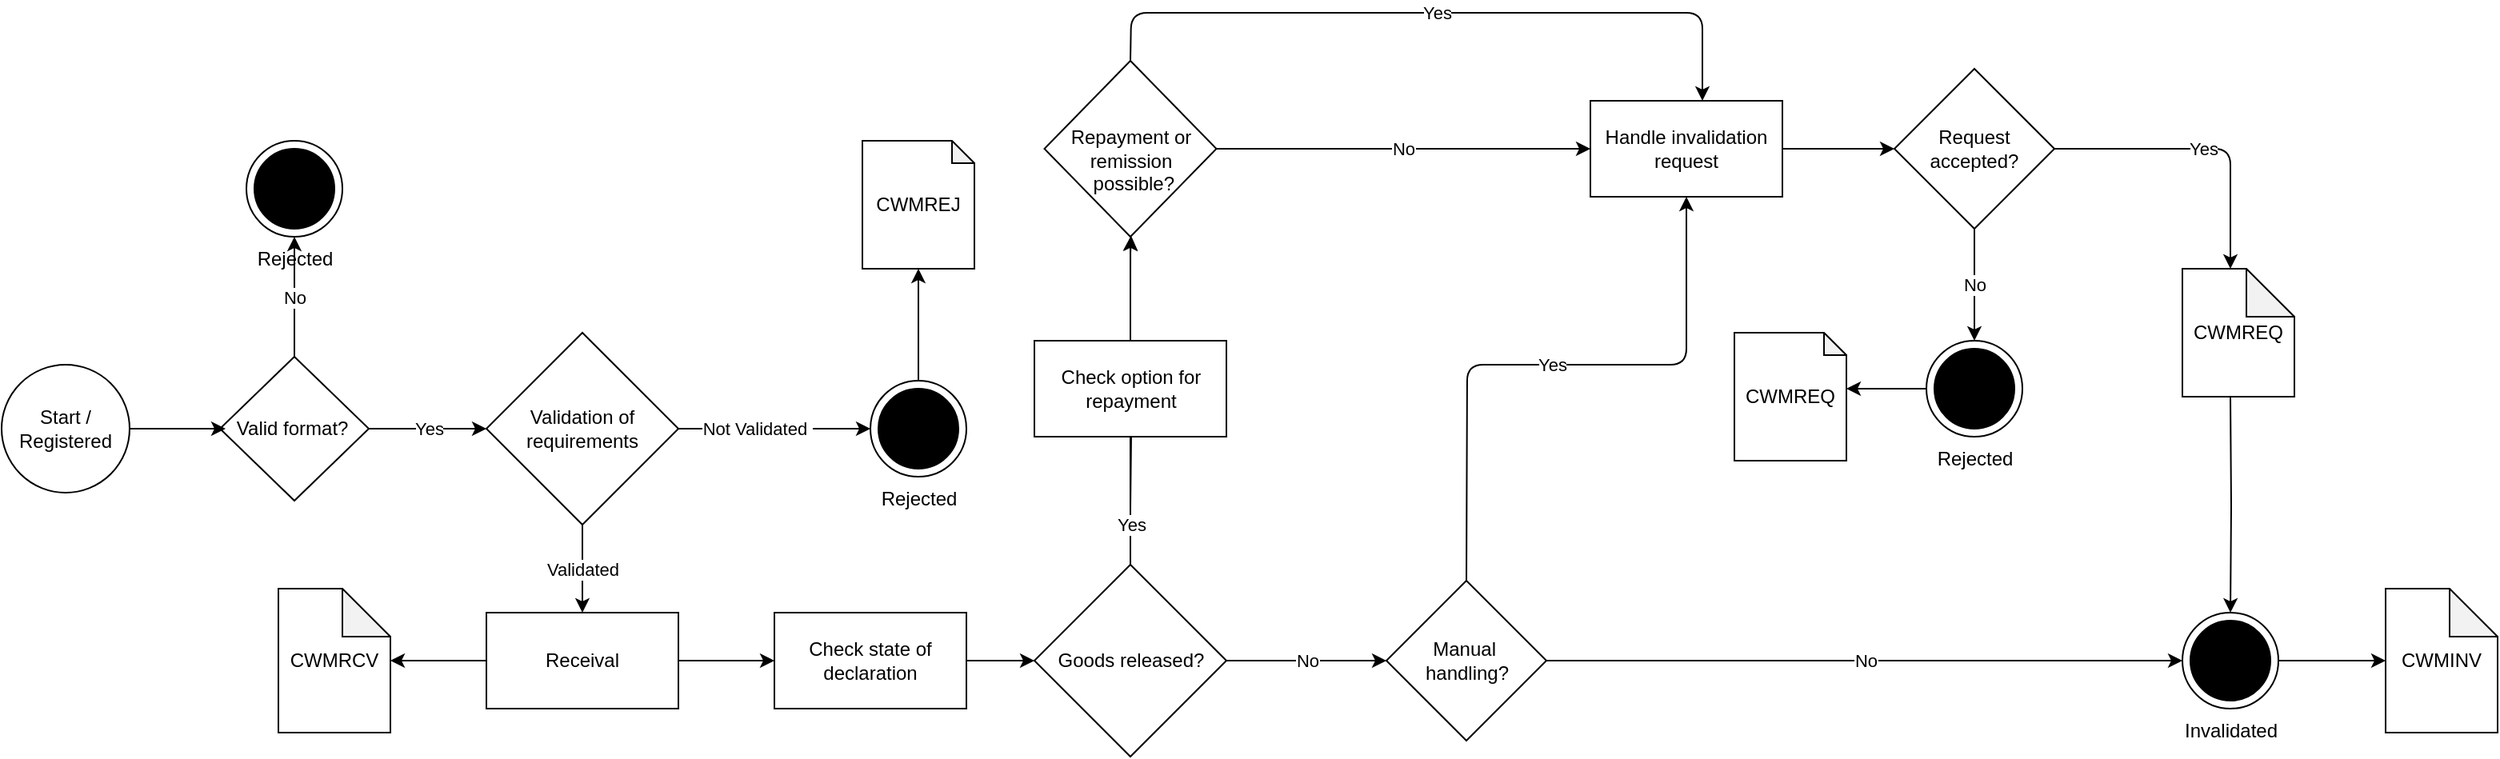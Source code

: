 <mxfile version="14.6.11" type="device"><diagram id="sIYZSbofkNBmgqdrbXYK" name="Page-1"><mxGraphModel dx="2004" dy="558" grid="1" gridSize="10" guides="1" tooltips="1" connect="1" arrows="1" fold="1" page="1" pageScale="1" pageWidth="827" pageHeight="1169" math="0" shadow="0"><root><mxCell id="0"/><mxCell id="1" parent="0"/><mxCell id="Me-6yKMtuUNKy0CYxCIt-22" value="" style="edgeStyle=orthogonalEdgeStyle;rounded=0;orthogonalLoop=1;jettySize=auto;html=1;startArrow=none;" parent="1" source="sN11arq2FITH1w1Xl5Jg-2" target="Me-6yKMtuUNKy0CYxCIt-21" edge="1"><mxGeometry x="-0.818" relative="1" as="geometry"><mxPoint as="offset"/></mxGeometry></mxCell><mxCell id="Me-6yKMtuUNKy0CYxCIt-2" value="Rejected&lt;br&gt;" style="shape=mxgraph.sysml.actFinal;html=1;verticalLabelPosition=bottom;labelBackgroundColor=#ffffff;verticalAlign=top;" parent="1" vertex="1"><mxGeometry x="-247" y="450" width="60" height="60" as="geometry"/></mxCell><mxCell id="Me-6yKMtuUNKy0CYxCIt-11" value="Validated" style="edgeStyle=orthogonalEdgeStyle;rounded=0;orthogonalLoop=1;jettySize=auto;html=1;exitX=0.5;exitY=1;exitDx=0;exitDy=0;entryX=0.5;entryY=0;entryDx=0;entryDy=0;" parent="1" source="Me-6yKMtuUNKy0CYxCIt-64" target="Me-6yKMtuUNKy0CYxCIt-63" edge="1"><mxGeometry relative="1" as="geometry"><mxPoint x="-517" y="655" as="sourcePoint"/><mxPoint x="-517" y="725" as="targetPoint"/></mxGeometry></mxCell><mxCell id="Me-6yKMtuUNKy0CYxCIt-39" value="" style="edgeStyle=orthogonalEdgeStyle;rounded=0;orthogonalLoop=1;jettySize=auto;html=1;exitX=0;exitY=0.5;exitDx=0;exitDy=0;" parent="1" source="Me-6yKMtuUNKy0CYxCIt-63" target="Me-6yKMtuUNKy0CYxCIt-38" edge="1"><mxGeometry relative="1" as="geometry"><mxPoint x="-477.0" y="615" as="sourcePoint"/></mxGeometry></mxCell><mxCell id="Me-6yKMtuUNKy0CYxCIt-13" value="" style="edgeStyle=orthogonalEdgeStyle;rounded=0;orthogonalLoop=1;jettySize=auto;html=1;entryX=0;entryY=0.5;entryDx=0;entryDy=0;entryPerimeter=0;exitX=1;exitY=0.5;exitDx=0;exitDy=0;" parent="1" source="Me-6yKMtuUNKy0CYxCIt-64" target="Me-6yKMtuUNKy0CYxCIt-2" edge="1"><mxGeometry relative="1" as="geometry"><mxPoint x="-476.5" y="479.41" as="sourcePoint"/><mxPoint x="-351.5" y="479.41" as="targetPoint"/></mxGeometry></mxCell><mxCell id="Me-6yKMtuUNKy0CYxCIt-14" value="Not Validated&amp;nbsp;" style="edgeLabel;html=1;align=center;verticalAlign=middle;resizable=0;points=[];" parent="Me-6yKMtuUNKy0CYxCIt-13" vertex="1" connectable="0"><mxGeometry x="0.177" y="-3" relative="1" as="geometry"><mxPoint x="-21.62" y="-3" as="offset"/></mxGeometry></mxCell><mxCell id="Me-6yKMtuUNKy0CYxCIt-20" value="" style="edgeStyle=orthogonalEdgeStyle;rounded=0;orthogonalLoop=1;jettySize=auto;html=1;" parent="1" source="Me-6yKMtuUNKy0CYxCIt-7" target="Me-6yKMtuUNKy0CYxCIt-19" edge="1"><mxGeometry relative="1" as="geometry"/></mxCell><mxCell id="Me-6yKMtuUNKy0CYxCIt-7" value="Check state of declaration" style="whiteSpace=wrap;html=1;" parent="1" vertex="1"><mxGeometry x="-307" y="595" width="120" height="60" as="geometry"/></mxCell><mxCell id="Me-6yKMtuUNKy0CYxCIt-26" value="No" style="edgeStyle=orthogonalEdgeStyle;rounded=0;orthogonalLoop=1;jettySize=auto;html=1;entryX=0;entryY=0.5;entryDx=0;entryDy=0;" parent="1" source="Me-6yKMtuUNKy0CYxCIt-19" target="Me-6yKMtuUNKy0CYxCIt-44" edge="1"><mxGeometry relative="1" as="geometry"><mxPoint x="195.5" y="625" as="targetPoint"/></mxGeometry></mxCell><mxCell id="sN11arq2FITH1w1Xl5Jg-1" value="" style="edgeStyle=orthogonalEdgeStyle;rounded=0;orthogonalLoop=1;jettySize=auto;html=1;startArrow=none;" parent="1" source="sN11arq2FITH1w1Xl5Jg-2" target="Me-6yKMtuUNKy0CYxCIt-21" edge="1"><mxGeometry relative="1" as="geometry"><Array as="points"><mxPoint x="-84" y="370"/><mxPoint x="-84" y="370"/></Array></mxGeometry></mxCell><mxCell id="Me-6yKMtuUNKy0CYxCIt-19" value="Goods released?" style="rhombus;whiteSpace=wrap;html=1;" parent="1" vertex="1"><mxGeometry x="-144.5" y="565" width="120" height="120" as="geometry"/></mxCell><mxCell id="Me-6yKMtuUNKy0CYxCIt-21" value="&lt;br&gt;Repayment or remission&lt;br&gt;&amp;nbsp;possible?" style="rhombus;whiteSpace=wrap;html=1;" parent="1" vertex="1"><mxGeometry x="-138.25" y="250" width="107.5" height="110" as="geometry"/></mxCell><mxCell id="Me-6yKMtuUNKy0CYxCIt-38" value="CWMRCV" style="shape=note;whiteSpace=wrap;html=1;backgroundOutline=1;darkOpacity=0.05;" parent="1" vertex="1"><mxGeometry x="-617" y="580" width="70" height="90" as="geometry"/></mxCell><mxCell id="Me-6yKMtuUNKy0CYxCIt-44" value="Manual&amp;nbsp;&lt;br&gt;handling?" style="rhombus;whiteSpace=wrap;html=1;" parent="1" vertex="1"><mxGeometry x="75.5" y="575" width="100" height="100" as="geometry"/></mxCell><mxCell id="Me-6yKMtuUNKy0CYxCIt-70" value="Yes" style="edgeStyle=orthogonalEdgeStyle;rounded=0;orthogonalLoop=1;jettySize=auto;html=1;entryX=0;entryY=0.5;entryDx=0;entryDy=0;startArrow=none;" parent="1" source="vKeYswSvp-dAr51l6lL7-11" target="Me-6yKMtuUNKy0CYxCIt-64" edge="1"><mxGeometry relative="1" as="geometry"/></mxCell><mxCell id="Me-6yKMtuUNKy0CYxCIt-62" value="Start / Registered" style="ellipse;whiteSpace=wrap;html=1;" parent="1" vertex="1"><mxGeometry x="-790" y="440" width="80" height="80" as="geometry"/></mxCell><mxCell id="Me-6yKMtuUNKy0CYxCIt-66" value="" style="edgeStyle=orthogonalEdgeStyle;rounded=0;orthogonalLoop=1;jettySize=auto;html=1;" parent="1" source="Me-6yKMtuUNKy0CYxCIt-63" target="Me-6yKMtuUNKy0CYxCIt-7" edge="1"><mxGeometry relative="1" as="geometry"/></mxCell><mxCell id="Me-6yKMtuUNKy0CYxCIt-63" value="Receival" style="whiteSpace=wrap;html=1;" parent="1" vertex="1"><mxGeometry x="-487" y="595" width="120" height="60" as="geometry"/></mxCell><mxCell id="Me-6yKMtuUNKy0CYxCIt-64" value="Validation of requirements" style="rhombus;whiteSpace=wrap;html=1;" parent="1" vertex="1"><mxGeometry x="-487" y="420" width="120" height="120" as="geometry"/></mxCell><mxCell id="sN11arq2FITH1w1Xl5Jg-3" value="" style="edgeStyle=orthogonalEdgeStyle;rounded=0;orthogonalLoop=1;jettySize=auto;html=1;endArrow=none;" parent="1" source="Me-6yKMtuUNKy0CYxCIt-19" target="sN11arq2FITH1w1Xl5Jg-2" edge="1"><mxGeometry relative="1" as="geometry"><mxPoint x="-84.5" y="565" as="sourcePoint"/><mxPoint x="-84.5" y="290" as="targetPoint"/></mxGeometry></mxCell><mxCell id="sN11arq2FITH1w1Xl5Jg-2" value="Check option for repayment" style="whiteSpace=wrap;html=1;" parent="1" vertex="1"><mxGeometry x="-144.5" y="425" width="120" height="60" as="geometry"/></mxCell><mxCell id="sN11arq2FITH1w1Xl5Jg-8" value="Yes" style="edgeStyle=orthogonalEdgeStyle;rounded=0;orthogonalLoop=1;jettySize=auto;html=1;endArrow=none;" parent="1" source="Me-6yKMtuUNKy0CYxCIt-19" target="sN11arq2FITH1w1Xl5Jg-2" edge="1"><mxGeometry x="-0.364" relative="1" as="geometry"><mxPoint x="-84.5" y="565" as="sourcePoint"/><mxPoint x="-84.5" y="290" as="targetPoint"/><Array as="points"><mxPoint x="-84" y="530"/><mxPoint x="-84" y="530"/></Array><mxPoint as="offset"/></mxGeometry></mxCell><mxCell id="sN11arq2FITH1w1Xl5Jg-9" value="Handle invalidation request" style="whiteSpace=wrap;html=1;" parent="1" vertex="1"><mxGeometry x="203" y="275" width="120" height="60" as="geometry"/></mxCell><mxCell id="sN11arq2FITH1w1Xl5Jg-12" value="No" style="endArrow=classic;html=1;exitX=1;exitY=0.5;exitDx=0;exitDy=0;entryX=0;entryY=0.5;entryDx=0;entryDy=0;" parent="1" source="Me-6yKMtuUNKy0CYxCIt-21" target="sN11arq2FITH1w1Xl5Jg-9" edge="1"><mxGeometry width="50" height="50" relative="1" as="geometry"><mxPoint x="253" y="420" as="sourcePoint"/><mxPoint x="303" y="370" as="targetPoint"/></mxGeometry></mxCell><mxCell id="sN11arq2FITH1w1Xl5Jg-13" value="Yes" style="endArrow=classic;html=1;exitX=0.5;exitY=0;exitDx=0;exitDy=0;rounded=1;" parent="1" source="Me-6yKMtuUNKy0CYxCIt-21" edge="1"><mxGeometry width="50" height="50" relative="1" as="geometry"><mxPoint x="253" y="420" as="sourcePoint"/><mxPoint x="273" y="275" as="targetPoint"/><Array as="points"><mxPoint x="-84" y="220"/><mxPoint x="273" y="220"/></Array></mxGeometry></mxCell><mxCell id="sN11arq2FITH1w1Xl5Jg-20" value="Yes" style="endArrow=classic;html=1;entryX=0.5;entryY=1;entryDx=0;entryDy=0;exitX=0.5;exitY=0;exitDx=0;exitDy=0;rounded=1;" parent="1" source="Me-6yKMtuUNKy0CYxCIt-44" target="sN11arq2FITH1w1Xl5Jg-9" edge="1"><mxGeometry width="50" height="50" relative="1" as="geometry"><mxPoint x="253" y="420" as="sourcePoint"/><mxPoint x="303" y="370" as="targetPoint"/><Array as="points"><mxPoint x="126" y="440"/><mxPoint x="263" y="440"/></Array></mxGeometry></mxCell><mxCell id="sN11arq2FITH1w1Xl5Jg-27" value="Request accepted?" style="rhombus;whiteSpace=wrap;html=1;" parent="1" vertex="1"><mxGeometry x="393" y="255" width="100" height="100" as="geometry"/></mxCell><mxCell id="sN11arq2FITH1w1Xl5Jg-28" value="" style="endArrow=classic;html=1;exitX=1;exitY=0.5;exitDx=0;exitDy=0;entryX=0;entryY=0.5;entryDx=0;entryDy=0;" parent="1" source="sN11arq2FITH1w1Xl5Jg-9" target="sN11arq2FITH1w1Xl5Jg-27" edge="1"><mxGeometry width="50" height="50" relative="1" as="geometry"><mxPoint x="253" y="410" as="sourcePoint"/><mxPoint x="303" y="360" as="targetPoint"/></mxGeometry></mxCell><mxCell id="sN11arq2FITH1w1Xl5Jg-29" value="Rejected&lt;br&gt;" style="shape=mxgraph.sysml.actFinal;html=1;verticalLabelPosition=bottom;labelBackgroundColor=#ffffff;verticalAlign=top;" parent="1" vertex="1"><mxGeometry x="413" y="425" width="60" height="60" as="geometry"/></mxCell><mxCell id="sN11arq2FITH1w1Xl5Jg-30" value="No" style="endArrow=classic;html=1;exitX=0.5;exitY=1;exitDx=0;exitDy=0;entryX=0.5;entryY=0;entryDx=0;entryDy=0;entryPerimeter=0;" parent="1" source="sN11arq2FITH1w1Xl5Jg-27" target="sN11arq2FITH1w1Xl5Jg-29" edge="1"><mxGeometry width="50" height="50" relative="1" as="geometry"><mxPoint x="253" y="410" as="sourcePoint"/><mxPoint x="303" y="360" as="targetPoint"/></mxGeometry></mxCell><mxCell id="sN11arq2FITH1w1Xl5Jg-44" value="No" style="endArrow=classic;html=1;exitX=1;exitY=0.5;exitDx=0;exitDy=0;entryX=0;entryY=0.5;entryDx=0;entryDy=0;entryPerimeter=0;" parent="1" source="Me-6yKMtuUNKy0CYxCIt-44" target="vKeYswSvp-dAr51l6lL7-30" edge="1"><mxGeometry width="50" height="50" relative="1" as="geometry"><mxPoint x="253" y="410" as="sourcePoint"/><mxPoint x="533" y="625" as="targetPoint"/></mxGeometry></mxCell><mxCell id="sN11arq2FITH1w1Xl5Jg-46" value="Yes" style="endArrow=classic;html=1;exitX=1;exitY=0.5;exitDx=0;exitDy=0;rounded=1;" parent="1" source="sN11arq2FITH1w1Xl5Jg-27" edge="1"><mxGeometry width="50" height="50" relative="1" as="geometry"><mxPoint x="253" y="410" as="sourcePoint"/><mxPoint x="603" y="380" as="targetPoint"/><Array as="points"><mxPoint x="603" y="305"/></Array></mxGeometry></mxCell><mxCell id="KiaZgjO01egrxJjB6EYX-5" value="" style="edgeStyle=orthogonalEdgeStyle;rounded=0;orthogonalLoop=1;jettySize=auto;html=1;entryX=0.5;entryY=0;entryDx=0;entryDy=0;entryPerimeter=0;" parent="1" target="vKeYswSvp-dAr51l6lL7-30" edge="1"><mxGeometry relative="1" as="geometry"><mxPoint x="603" y="460" as="sourcePoint"/><mxPoint x="603" y="585" as="targetPoint"/></mxGeometry></mxCell><mxCell id="KiaZgjO01egrxJjB6EYX-4" value="CWMREQ" style="shape=note;whiteSpace=wrap;html=1;backgroundOutline=1;darkOpacity=0.05;" parent="1" vertex="1"><mxGeometry x="573" y="380" width="70" height="80" as="geometry"/></mxCell><mxCell id="vKeYswSvp-dAr51l6lL7-2" value="CWMREJ" style="shape=note;whiteSpace=wrap;html=1;backgroundOutline=1;darkOpacity=0.05;size=14;" parent="1" vertex="1"><mxGeometry x="-252" y="300" width="70" height="80" as="geometry"/></mxCell><mxCell id="vKeYswSvp-dAr51l6lL7-3" value="CWMREQ" style="shape=note;whiteSpace=wrap;html=1;backgroundOutline=1;darkOpacity=0.05;size=14;" parent="1" vertex="1"><mxGeometry x="293" y="420" width="70" height="80" as="geometry"/></mxCell><mxCell id="vKeYswSvp-dAr51l6lL7-4" value="" style="endArrow=classic;html=1;exitX=0;exitY=0.5;exitDx=0;exitDy=0;exitPerimeter=0;" parent="1" source="sN11arq2FITH1w1Xl5Jg-29" edge="1"><mxGeometry width="50" height="50" relative="1" as="geometry"><mxPoint x="103" y="490" as="sourcePoint"/><mxPoint x="363" y="455" as="targetPoint"/></mxGeometry></mxCell><mxCell id="vKeYswSvp-dAr51l6lL7-5" value="" style="endArrow=classic;html=1;exitX=0.5;exitY=0;exitDx=0;exitDy=0;exitPerimeter=0;entryX=0.5;entryY=1;entryDx=0;entryDy=0;entryPerimeter=0;" parent="1" source="Me-6yKMtuUNKy0CYxCIt-2" target="vKeYswSvp-dAr51l6lL7-2" edge="1"><mxGeometry width="50" height="50" relative="1" as="geometry"><mxPoint x="103" y="490" as="sourcePoint"/><mxPoint x="153" y="440" as="targetPoint"/></mxGeometry></mxCell><mxCell id="vKeYswSvp-dAr51l6lL7-11" value="Valid format?&amp;nbsp;" style="rhombus;whiteSpace=wrap;html=1;" parent="1" vertex="1"><mxGeometry x="-653.5" y="435" width="93" height="90" as="geometry"/></mxCell><mxCell id="vKeYswSvp-dAr51l6lL7-13" value="Rejected&lt;br&gt;" style="shape=mxgraph.sysml.actFinal;html=1;verticalLabelPosition=bottom;labelBackgroundColor=#ffffff;verticalAlign=top;" parent="1" vertex="1"><mxGeometry x="-637" y="300" width="60" height="60" as="geometry"/></mxCell><mxCell id="vKeYswSvp-dAr51l6lL7-14" value="No" style="endArrow=classic;html=1;exitX=0.5;exitY=0;exitDx=0;exitDy=0;" parent="1" source="vKeYswSvp-dAr51l6lL7-11" target="vKeYswSvp-dAr51l6lL7-13" edge="1"><mxGeometry width="50" height="50" relative="1" as="geometry"><mxPoint x="-470" y="490" as="sourcePoint"/><mxPoint x="-420" y="440" as="targetPoint"/></mxGeometry></mxCell><mxCell id="vKeYswSvp-dAr51l6lL7-15" value="" style="endArrow=classic;html=1;exitX=1;exitY=0.5;exitDx=0;exitDy=0;" parent="1" source="Me-6yKMtuUNKy0CYxCIt-62" edge="1"><mxGeometry width="50" height="50" relative="1" as="geometry"><mxPoint x="-10" y="500" as="sourcePoint"/><mxPoint x="-650" y="480" as="targetPoint"/></mxGeometry></mxCell><mxCell id="vKeYswSvp-dAr51l6lL7-32" value="" style="edgeStyle=orthogonalEdgeStyle;rounded=0;orthogonalLoop=1;jettySize=auto;html=1;entryX=0;entryY=0.5;entryDx=0;entryDy=0;entryPerimeter=0;" parent="1" source="vKeYswSvp-dAr51l6lL7-30" target="vKeYswSvp-dAr51l6lL7-33" edge="1"><mxGeometry relative="1" as="geometry"><mxPoint x="697" y="625" as="targetPoint"/></mxGeometry></mxCell><mxCell id="vKeYswSvp-dAr51l6lL7-30" value="Invalidated" style="shape=mxgraph.sysml.actFinal;html=1;verticalLabelPosition=bottom;labelBackgroundColor=#ffffff;verticalAlign=top;" parent="1" vertex="1"><mxGeometry x="573" y="595" width="60" height="60" as="geometry"/></mxCell><mxCell id="vKeYswSvp-dAr51l6lL7-33" value="CWMINV" style="shape=note;whiteSpace=wrap;html=1;backgroundOutline=1;darkOpacity=0.05;" parent="1" vertex="1"><mxGeometry x="700" y="580" width="70" height="90" as="geometry"/></mxCell></root></mxGraphModel></diagram></mxfile>